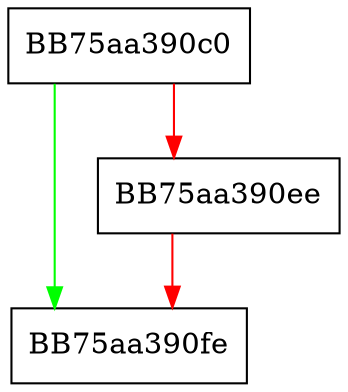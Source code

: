 digraph numExp {
  node [shape="box"];
  graph [splines=ortho];
  BB75aa390c0 -> BB75aa390fe [color="green"];
  BB75aa390c0 -> BB75aa390ee [color="red"];
  BB75aa390ee -> BB75aa390fe [color="red"];
}
